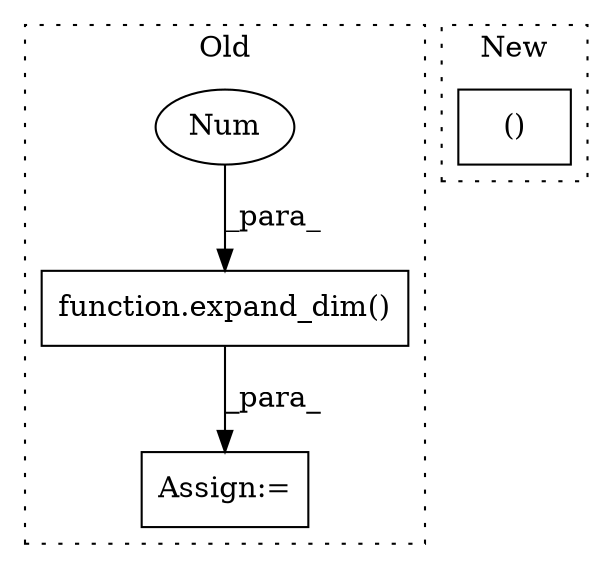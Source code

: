 digraph G {
subgraph cluster0 {
1 [label="function.expand_dim()" a="75" s="11931,11966" l="11,1" shape="box"];
3 [label="Num" a="76" s="11962" l="1" shape="ellipse"];
4 [label="Assign:=" a="68" s="11928" l="3" shape="box"];
label = "Old";
style="dotted";
}
subgraph cluster1 {
2 [label="()" a="54" s="12331" l="19" shape="box"];
label = "New";
style="dotted";
}
1 -> 4 [label="_para_"];
3 -> 1 [label="_para_"];
}